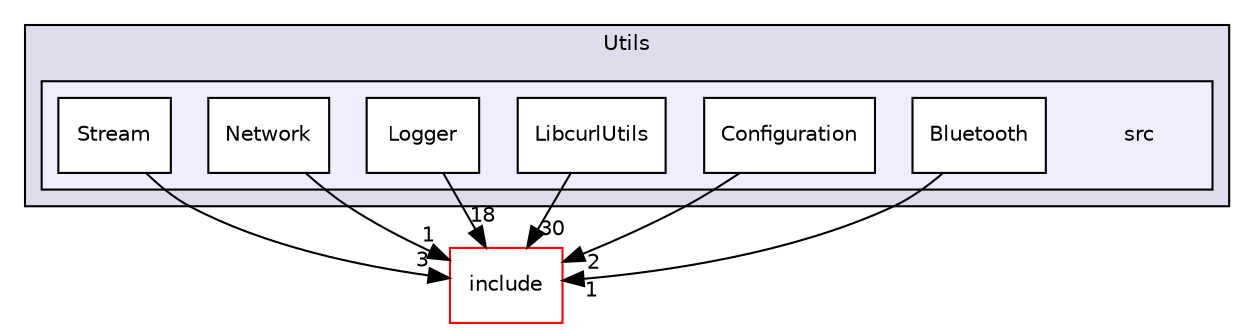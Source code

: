 digraph "/avs-cpp-sdk-tools/cm/autoCM_publicRepo/avs-device-sdk/AVSCommon/Utils/src" {
  compound=true
  node [ fontsize="10", fontname="Helvetica"];
  edge [ labelfontsize="10", labelfontname="Helvetica"];
  subgraph clusterdir_49dd3d9ac5586189aa170bac46425b9c {
    graph [ bgcolor="#ddddee", pencolor="black", label="Utils" fontname="Helvetica", fontsize="10", URL="dir_49dd3d9ac5586189aa170bac46425b9c.html"]
  subgraph clusterdir_93a54634d0ab52618b36b15672961616 {
    graph [ bgcolor="#eeeeff", pencolor="black", label="" URL="dir_93a54634d0ab52618b36b15672961616.html"];
    dir_93a54634d0ab52618b36b15672961616 [shape=plaintext label="src"];
    dir_ab8b36955d0ef311249317f441b61763 [shape=box label="Bluetooth" color="black" fillcolor="white" style="filled" URL="dir_ab8b36955d0ef311249317f441b61763.html"];
    dir_4b8ebe5e353bac9773499685b2732d50 [shape=box label="Configuration" color="black" fillcolor="white" style="filled" URL="dir_4b8ebe5e353bac9773499685b2732d50.html"];
    dir_8c36055f000274ee212dc5eb2574a4ea [shape=box label="LibcurlUtils" color="black" fillcolor="white" style="filled" URL="dir_8c36055f000274ee212dc5eb2574a4ea.html"];
    dir_7da9d95e84fb15b3f39432a99c142f21 [shape=box label="Logger" color="black" fillcolor="white" style="filled" URL="dir_7da9d95e84fb15b3f39432a99c142f21.html"];
    dir_f48c4c1bc6a6424cdf63b94f3cf59e21 [shape=box label="Network" color="black" fillcolor="white" style="filled" URL="dir_f48c4c1bc6a6424cdf63b94f3cf59e21.html"];
    dir_738a743071eb7b2ea5abacc962fe0114 [shape=box label="Stream" color="black" fillcolor="white" style="filled" URL="dir_738a743071eb7b2ea5abacc962fe0114.html"];
  }
  }
  dir_957fc395b73dfe8b64ee3f74464f588a [shape=box label="include" fillcolor="white" style="filled" color="red" URL="dir_957fc395b73dfe8b64ee3f74464f588a.html"];
  dir_4b8ebe5e353bac9773499685b2732d50->dir_957fc395b73dfe8b64ee3f74464f588a [headlabel="2", labeldistance=1.5 headhref="dir_000097_000072.html"];
  dir_f48c4c1bc6a6424cdf63b94f3cf59e21->dir_957fc395b73dfe8b64ee3f74464f588a [headlabel="1", labeldistance=1.5 headhref="dir_000100_000072.html"];
  dir_ab8b36955d0ef311249317f441b61763->dir_957fc395b73dfe8b64ee3f74464f588a [headlabel="1", labeldistance=1.5 headhref="dir_000096_000072.html"];
  dir_738a743071eb7b2ea5abacc962fe0114->dir_957fc395b73dfe8b64ee3f74464f588a [headlabel="3", labeldistance=1.5 headhref="dir_000101_000072.html"];
  dir_7da9d95e84fb15b3f39432a99c142f21->dir_957fc395b73dfe8b64ee3f74464f588a [headlabel="18", labeldistance=1.5 headhref="dir_000099_000072.html"];
  dir_8c36055f000274ee212dc5eb2574a4ea->dir_957fc395b73dfe8b64ee3f74464f588a [headlabel="30", labeldistance=1.5 headhref="dir_000098_000072.html"];
}
